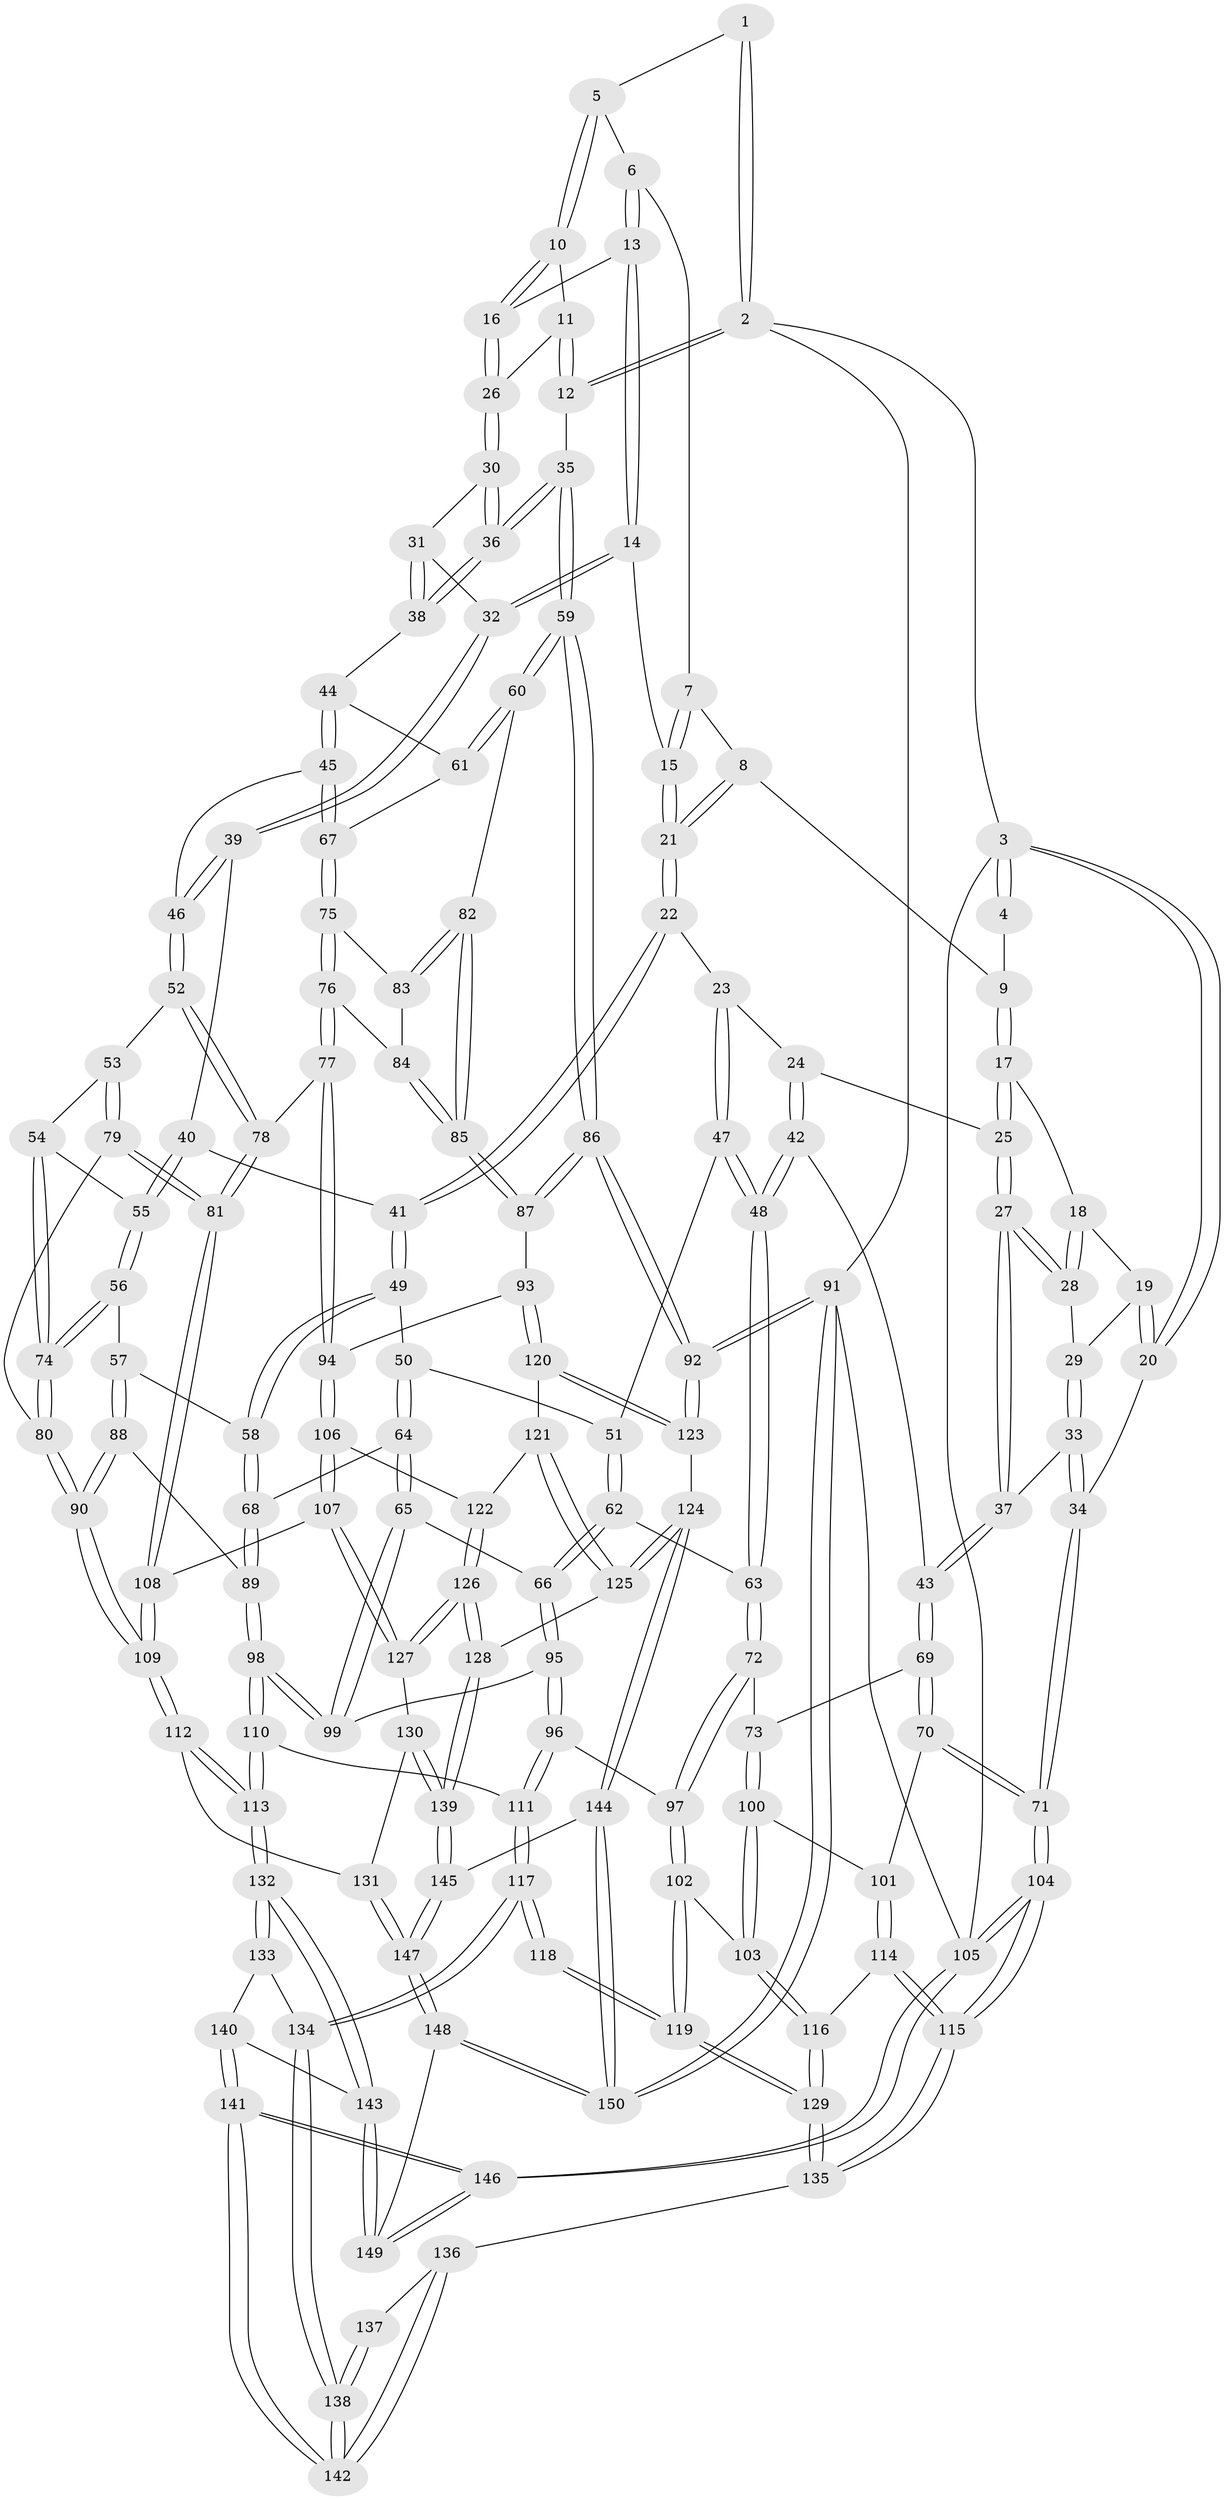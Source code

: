 // coarse degree distribution, {3: 0.08571428571428572, 5: 0.45714285714285713, 2: 0.02857142857142857, 6: 0.2, 4: 0.2, 7: 0.009523809523809525, 8: 0.01904761904761905}
// Generated by graph-tools (version 1.1) at 2025/05/03/04/25 22:05:48]
// undirected, 150 vertices, 372 edges
graph export_dot {
graph [start="1"]
  node [color=gray90,style=filled];
  1 [pos="+0.6396662549968639+0"];
  2 [pos="+1+0"];
  3 [pos="+0+0"];
  4 [pos="+0.3079369394853535+0"];
  5 [pos="+0.6509079701552414+0.03163804027342229"];
  6 [pos="+0.6059384400011243+0.11016921026206304"];
  7 [pos="+0.530828023062209+0.14123102484714778"];
  8 [pos="+0.37322773107068713+0.12241151520041715"];
  9 [pos="+0.3339056486359179+0.08568056914824074"];
  10 [pos="+0.7756503989962201+0.1443500042545832"];
  11 [pos="+0.8804221585897988+0.1552250761580808"];
  12 [pos="+1+0.14678582097622175"];
  13 [pos="+0.6320290840248645+0.2430759154814469"];
  14 [pos="+0.6134837307115862+0.281415233212844"];
  15 [pos="+0.5102249998354063+0.2842555597822607"];
  16 [pos="+0.7281431657831133+0.2260666073917049"];
  17 [pos="+0.25343172873143655+0.1810050395722375"];
  18 [pos="+0.18866031753230092+0.18195827213477303"];
  19 [pos="+0+0.05643780040461904"];
  20 [pos="+0+0"];
  21 [pos="+0.4435994699128035+0.31512970497837445"];
  22 [pos="+0.44141429936180804+0.3198873509605023"];
  23 [pos="+0.41209038619677446+0.34528538661278635"];
  24 [pos="+0.33189939305557403+0.3322879597258053"];
  25 [pos="+0.25266131184643853+0.2438520364735002"];
  26 [pos="+0.7615209982659018+0.28967201847274343"];
  27 [pos="+0.1575226693085104+0.34969395427853206"];
  28 [pos="+0.10524263482894619+0.280240172256894"];
  29 [pos="+0.07796405238099263+0.2662989159819692"];
  30 [pos="+0.7624793468576592+0.2943732038933602"];
  31 [pos="+0.7591429339944729+0.3100154875545548"];
  32 [pos="+0.6445031831239838+0.33998476144911555"];
  33 [pos="+0+0.3938295626690772"];
  34 [pos="+0+0.4107517621432656"];
  35 [pos="+1+0.14779563705543808"];
  36 [pos="+1+0.20181837545206877"];
  37 [pos="+0.16084372116817738+0.4330600165515194"];
  38 [pos="+0.801622701882515+0.37908337460310154"];
  39 [pos="+0.642925178877906+0.40233709229370507"];
  40 [pos="+0.598101925792435+0.4263472775812365"];
  41 [pos="+0.5661677051276459+0.4318679983220979"];
  42 [pos="+0.17780639910356472+0.44015126199556087"];
  43 [pos="+0.1618121469353731+0.4344520528785959"];
  44 [pos="+0.7809206688787675+0.44193186878615864"];
  45 [pos="+0.763313625979078+0.4700178325961892"];
  46 [pos="+0.7453523001312952+0.4730700810265083"];
  47 [pos="+0.40069105671917665+0.4225187227936208"];
  48 [pos="+0.19891000794893793+0.4583992935732322"];
  49 [pos="+0.5203899902285953+0.49435630053832824"];
  50 [pos="+0.41106582540303777+0.46404287404908917"];
  51 [pos="+0.408053015948303+0.4605770877863891"];
  52 [pos="+0.7344723221208467+0.4890579292481475"];
  53 [pos="+0.7336429132710091+0.4898255949549376"];
  54 [pos="+0.699515844005325+0.5146764692048903"];
  55 [pos="+0.6133452920887458+0.5169850281688791"];
  56 [pos="+0.5800166923793055+0.566521917286585"];
  57 [pos="+0.5614157652004865+0.5680052752914218"];
  58 [pos="+0.5304567184584085+0.5393893007519575"];
  59 [pos="+1+0.3181311373552777"];
  60 [pos="+1+0.3979589524404722"];
  61 [pos="+1+0.4186467311640118"];
  62 [pos="+0.2784726330753194+0.5501243562455475"];
  63 [pos="+0.26021410676450196+0.5467501863421278"];
  64 [pos="+0.42234933168993044+0.5835916838639433"];
  65 [pos="+0.41999718230127886+0.58546755030378"];
  66 [pos="+0.3485778396464037+0.6062438100656756"];
  67 [pos="+0.7994054744313653+0.5012512466812348"];
  68 [pos="+0.4408462146164186+0.5854459286737289"];
  69 [pos="+0.0819507211666097+0.5514040882551353"];
  70 [pos="+0+0.6044835898790034"];
  71 [pos="+0+0.5918219544504343"];
  72 [pos="+0.2339352441876837+0.5955766280508403"];
  73 [pos="+0.1487978690307738+0.6263603167617722"];
  74 [pos="+0.6420373138419707+0.5939368192258376"];
  75 [pos="+0.8067419830414879+0.5099714174424539"];
  76 [pos="+0.8226269375047237+0.5799612353367634"];
  77 [pos="+0.8202973391169833+0.6024774556699332"];
  78 [pos="+0.7474090915289094+0.6423744720813195"];
  79 [pos="+0.694500988785026+0.6415325790047698"];
  80 [pos="+0.6614902863852252+0.6376085019592684"];
  81 [pos="+0.7367221059521865+0.6552729473145269"];
  82 [pos="+0.959481838282638+0.5182365541717746"];
  83 [pos="+0.9202867641029592+0.5255144550422985"];
  84 [pos="+0.88499540426236+0.5770404421503311"];
  85 [pos="+0.9297713201801346+0.6461077458564216"];
  86 [pos="+1+0.6587725831745547"];
  87 [pos="+0.9297559115200654+0.6497514254579666"];
  88 [pos="+0.5316081958988492+0.6643959185129279"];
  89 [pos="+0.51937259424446+0.6632183878610757"];
  90 [pos="+0.5873700905286993+0.7274682515277074"];
  91 [pos="+1+1"];
  92 [pos="+1+0.733046697181513"];
  93 [pos="+0.9094369686906649+0.6683142191371346"];
  94 [pos="+0.8769681368011413+0.6674571004568189"];
  95 [pos="+0.3443109396035973+0.6656353029679386"];
  96 [pos="+0.3325985571287313+0.6853504805188692"];
  97 [pos="+0.24422492233694928+0.6729546808195326"];
  98 [pos="+0.44321994920179947+0.6951463981875019"];
  99 [pos="+0.4332836932883313+0.684809746363698"];
  100 [pos="+0.14288932818495337+0.6574014644603057"];
  101 [pos="+0.046464831663030774+0.6795836923598592"];
  102 [pos="+0.2198999555053449+0.7075928676719043"];
  103 [pos="+0.1763502200144579+0.7245545132228077"];
  104 [pos="+0+0.9582860971345745"];
  105 [pos="+0+1"];
  106 [pos="+0.8115722021654159+0.723362132959709"];
  107 [pos="+0.7752063351345967+0.7342167671403195"];
  108 [pos="+0.7564465979703662+0.7138225775740548"];
  109 [pos="+0.5904333088253954+0.7528606592640396"];
  110 [pos="+0.4254730554561426+0.7790189654548741"];
  111 [pos="+0.342188222036319+0.7833261456636371"];
  112 [pos="+0.5768603582702292+0.8349704304327877"];
  113 [pos="+0.5342375948262192+0.8502717824966942"];
  114 [pos="+0.08176989365796572+0.7720516664995245"];
  115 [pos="+0+0.9305508397277008"];
  116 [pos="+0.14104983009154468+0.789842054969583"];
  117 [pos="+0.34062253674198795+0.7846511787043492"];
  118 [pos="+0.34044318177484484+0.7846945518339122"];
  119 [pos="+0.29947708758676944+0.775442303277325"];
  120 [pos="+0.9301857689691496+0.733979108669614"];
  121 [pos="+0.9040172224477206+0.7548865970952461"];
  122 [pos="+0.8677729100309496+0.7670712831631943"];
  123 [pos="+0.9820852096198421+0.7759502010917285"];
  124 [pos="+0.9086662888442151+0.8881860188808685"];
  125 [pos="+0.8942081027341141+0.8773285837601623"];
  126 [pos="+0.8586288694139438+0.8530460660559928"];
  127 [pos="+0.7619123385726971+0.822198164183424"];
  128 [pos="+0.8820635734155542+0.8704008665741574"];
  129 [pos="+0.15676624772197034+0.8209680748777779"];
  130 [pos="+0.7489271996740371+0.8317012356723361"];
  131 [pos="+0.6083271975986949+0.8520754861273229"];
  132 [pos="+0.4863744468873378+0.9215129807104382"];
  133 [pos="+0.40557773959480975+0.9048665634591052"];
  134 [pos="+0.362130966746311+0.8839842497789718"];
  135 [pos="+0.1604422598069291+0.8444806559669279"];
  136 [pos="+0.16961994281115234+0.875310108800388"];
  137 [pos="+0.3133110781482304+0.8162934966828558"];
  138 [pos="+0.23727631477291022+0.993740934854248"];
  139 [pos="+0.7660103532516445+0.9350345587439458"];
  140 [pos="+0.3631841922274833+0.9476800234653245"];
  141 [pos="+0.1862393099576378+1"];
  142 [pos="+0.1897048420762019+1"];
  143 [pos="+0.4808418730215388+0.9555581627315636"];
  144 [pos="+0.9162921156716783+0.9067276524860781"];
  145 [pos="+0.7652889652269905+0.9515880135155386"];
  146 [pos="+0.1281095400276584+1"];
  147 [pos="+0.7146527115574605+1"];
  148 [pos="+0.7318815465207936+1"];
  149 [pos="+0.44479685259721635+1"];
  150 [pos="+1+1"];
  1 -- 2;
  1 -- 2;
  1 -- 5;
  2 -- 3;
  2 -- 12;
  2 -- 12;
  2 -- 91;
  3 -- 4;
  3 -- 4;
  3 -- 20;
  3 -- 20;
  3 -- 105;
  4 -- 9;
  5 -- 6;
  5 -- 10;
  5 -- 10;
  6 -- 7;
  6 -- 13;
  6 -- 13;
  7 -- 8;
  7 -- 15;
  7 -- 15;
  8 -- 9;
  8 -- 21;
  8 -- 21;
  9 -- 17;
  9 -- 17;
  10 -- 11;
  10 -- 16;
  10 -- 16;
  11 -- 12;
  11 -- 12;
  11 -- 26;
  12 -- 35;
  13 -- 14;
  13 -- 14;
  13 -- 16;
  14 -- 15;
  14 -- 32;
  14 -- 32;
  15 -- 21;
  15 -- 21;
  16 -- 26;
  16 -- 26;
  17 -- 18;
  17 -- 25;
  17 -- 25;
  18 -- 19;
  18 -- 28;
  18 -- 28;
  19 -- 20;
  19 -- 20;
  19 -- 29;
  20 -- 34;
  21 -- 22;
  21 -- 22;
  22 -- 23;
  22 -- 41;
  22 -- 41;
  23 -- 24;
  23 -- 47;
  23 -- 47;
  24 -- 25;
  24 -- 42;
  24 -- 42;
  25 -- 27;
  25 -- 27;
  26 -- 30;
  26 -- 30;
  27 -- 28;
  27 -- 28;
  27 -- 37;
  27 -- 37;
  28 -- 29;
  29 -- 33;
  29 -- 33;
  30 -- 31;
  30 -- 36;
  30 -- 36;
  31 -- 32;
  31 -- 38;
  31 -- 38;
  32 -- 39;
  32 -- 39;
  33 -- 34;
  33 -- 34;
  33 -- 37;
  34 -- 71;
  34 -- 71;
  35 -- 36;
  35 -- 36;
  35 -- 59;
  35 -- 59;
  36 -- 38;
  36 -- 38;
  37 -- 43;
  37 -- 43;
  38 -- 44;
  39 -- 40;
  39 -- 46;
  39 -- 46;
  40 -- 41;
  40 -- 55;
  40 -- 55;
  41 -- 49;
  41 -- 49;
  42 -- 43;
  42 -- 48;
  42 -- 48;
  43 -- 69;
  43 -- 69;
  44 -- 45;
  44 -- 45;
  44 -- 61;
  45 -- 46;
  45 -- 67;
  45 -- 67;
  46 -- 52;
  46 -- 52;
  47 -- 48;
  47 -- 48;
  47 -- 51;
  48 -- 63;
  48 -- 63;
  49 -- 50;
  49 -- 58;
  49 -- 58;
  50 -- 51;
  50 -- 64;
  50 -- 64;
  51 -- 62;
  51 -- 62;
  52 -- 53;
  52 -- 78;
  52 -- 78;
  53 -- 54;
  53 -- 79;
  53 -- 79;
  54 -- 55;
  54 -- 74;
  54 -- 74;
  55 -- 56;
  55 -- 56;
  56 -- 57;
  56 -- 74;
  56 -- 74;
  57 -- 58;
  57 -- 88;
  57 -- 88;
  58 -- 68;
  58 -- 68;
  59 -- 60;
  59 -- 60;
  59 -- 86;
  59 -- 86;
  60 -- 61;
  60 -- 61;
  60 -- 82;
  61 -- 67;
  62 -- 63;
  62 -- 66;
  62 -- 66;
  63 -- 72;
  63 -- 72;
  64 -- 65;
  64 -- 65;
  64 -- 68;
  65 -- 66;
  65 -- 99;
  65 -- 99;
  66 -- 95;
  66 -- 95;
  67 -- 75;
  67 -- 75;
  68 -- 89;
  68 -- 89;
  69 -- 70;
  69 -- 70;
  69 -- 73;
  70 -- 71;
  70 -- 71;
  70 -- 101;
  71 -- 104;
  71 -- 104;
  72 -- 73;
  72 -- 97;
  72 -- 97;
  73 -- 100;
  73 -- 100;
  74 -- 80;
  74 -- 80;
  75 -- 76;
  75 -- 76;
  75 -- 83;
  76 -- 77;
  76 -- 77;
  76 -- 84;
  77 -- 78;
  77 -- 94;
  77 -- 94;
  78 -- 81;
  78 -- 81;
  79 -- 80;
  79 -- 81;
  79 -- 81;
  80 -- 90;
  80 -- 90;
  81 -- 108;
  81 -- 108;
  82 -- 83;
  82 -- 83;
  82 -- 85;
  82 -- 85;
  83 -- 84;
  84 -- 85;
  84 -- 85;
  85 -- 87;
  85 -- 87;
  86 -- 87;
  86 -- 87;
  86 -- 92;
  86 -- 92;
  87 -- 93;
  88 -- 89;
  88 -- 90;
  88 -- 90;
  89 -- 98;
  89 -- 98;
  90 -- 109;
  90 -- 109;
  91 -- 92;
  91 -- 92;
  91 -- 150;
  91 -- 150;
  91 -- 105;
  92 -- 123;
  92 -- 123;
  93 -- 94;
  93 -- 120;
  93 -- 120;
  94 -- 106;
  94 -- 106;
  95 -- 96;
  95 -- 96;
  95 -- 99;
  96 -- 97;
  96 -- 111;
  96 -- 111;
  97 -- 102;
  97 -- 102;
  98 -- 99;
  98 -- 99;
  98 -- 110;
  98 -- 110;
  100 -- 101;
  100 -- 103;
  100 -- 103;
  101 -- 114;
  101 -- 114;
  102 -- 103;
  102 -- 119;
  102 -- 119;
  103 -- 116;
  103 -- 116;
  104 -- 105;
  104 -- 105;
  104 -- 115;
  104 -- 115;
  105 -- 146;
  105 -- 146;
  106 -- 107;
  106 -- 107;
  106 -- 122;
  107 -- 108;
  107 -- 127;
  107 -- 127;
  108 -- 109;
  108 -- 109;
  109 -- 112;
  109 -- 112;
  110 -- 111;
  110 -- 113;
  110 -- 113;
  111 -- 117;
  111 -- 117;
  112 -- 113;
  112 -- 113;
  112 -- 131;
  113 -- 132;
  113 -- 132;
  114 -- 115;
  114 -- 115;
  114 -- 116;
  115 -- 135;
  115 -- 135;
  116 -- 129;
  116 -- 129;
  117 -- 118;
  117 -- 118;
  117 -- 134;
  117 -- 134;
  118 -- 119;
  118 -- 119;
  119 -- 129;
  119 -- 129;
  120 -- 121;
  120 -- 123;
  120 -- 123;
  121 -- 122;
  121 -- 125;
  121 -- 125;
  122 -- 126;
  122 -- 126;
  123 -- 124;
  124 -- 125;
  124 -- 125;
  124 -- 144;
  124 -- 144;
  125 -- 128;
  126 -- 127;
  126 -- 127;
  126 -- 128;
  126 -- 128;
  127 -- 130;
  128 -- 139;
  128 -- 139;
  129 -- 135;
  129 -- 135;
  130 -- 131;
  130 -- 139;
  130 -- 139;
  131 -- 147;
  131 -- 147;
  132 -- 133;
  132 -- 133;
  132 -- 143;
  132 -- 143;
  133 -- 134;
  133 -- 140;
  134 -- 138;
  134 -- 138;
  135 -- 136;
  136 -- 137;
  136 -- 142;
  136 -- 142;
  137 -- 138;
  137 -- 138;
  138 -- 142;
  138 -- 142;
  139 -- 145;
  139 -- 145;
  140 -- 141;
  140 -- 141;
  140 -- 143;
  141 -- 142;
  141 -- 142;
  141 -- 146;
  141 -- 146;
  143 -- 149;
  143 -- 149;
  144 -- 145;
  144 -- 150;
  144 -- 150;
  145 -- 147;
  145 -- 147;
  146 -- 149;
  146 -- 149;
  147 -- 148;
  147 -- 148;
  148 -- 149;
  148 -- 150;
  148 -- 150;
}
